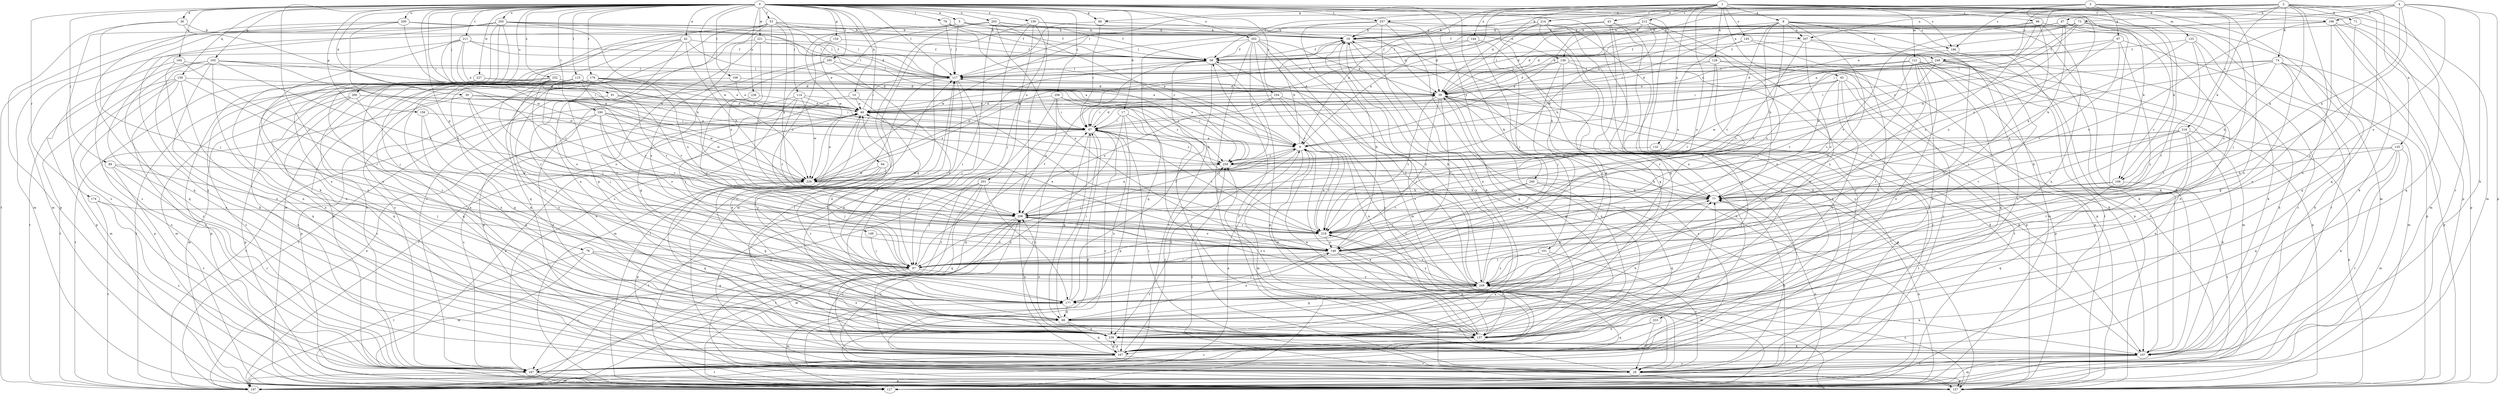 strict digraph  {
0;
1;
2;
3;
4;
5;
8;
9;
10;
17;
19;
29;
30;
36;
39;
42;
43;
45;
47;
49;
53;
58;
66;
67;
68;
71;
73;
74;
77;
78;
79;
87;
89;
91;
94;
96;
97;
101;
106;
107;
108;
114;
115;
117;
121;
123;
127;
128;
132;
135;
136;
137;
139;
144;
145;
146;
149;
154;
156;
157;
159;
164;
165;
167;
174;
176;
177;
185;
186;
187;
190;
196;
197;
200;
201;
202;
203;
205;
206;
207;
208;
211;
212;
214;
216;
218;
221;
227;
228;
233;
236;
238;
240;
248;
249;
252;
254;
256;
257;
259;
0 -> 5  [label=a];
0 -> 10  [label=b];
0 -> 17  [label=b];
0 -> 29  [label=c];
0 -> 30  [label=d];
0 -> 36  [label=d];
0 -> 42  [label=e];
0 -> 53  [label=f];
0 -> 66  [label=g];
0 -> 78  [label=i];
0 -> 79  [label=i];
0 -> 87  [label=i];
0 -> 89  [label=j];
0 -> 91  [label=j];
0 -> 94  [label=j];
0 -> 101  [label=k];
0 -> 106  [label=k];
0 -> 108  [label=l];
0 -> 114  [label=l];
0 -> 115  [label=l];
0 -> 117  [label=l];
0 -> 139  [label=o];
0 -> 149  [label=p];
0 -> 154  [label=p];
0 -> 156  [label=p];
0 -> 159  [label=q];
0 -> 164  [label=q];
0 -> 165  [label=q];
0 -> 174  [label=r];
0 -> 176  [label=r];
0 -> 185  [label=s];
0 -> 186  [label=s];
0 -> 190  [label=t];
0 -> 196  [label=t];
0 -> 200  [label=u];
0 -> 201  [label=u];
0 -> 202  [label=u];
0 -> 203  [label=u];
0 -> 205  [label=u];
0 -> 206  [label=u];
0 -> 211  [label=v];
0 -> 221  [label=w];
0 -> 227  [label=w];
0 -> 228  [label=w];
0 -> 233  [label=x];
0 -> 236  [label=x];
0 -> 240  [label=y];
0 -> 252  [label=z];
0 -> 254  [label=z];
0 -> 256  [label=z];
0 -> 257  [label=z];
1 -> 8  [label=a];
1 -> 9  [label=a];
1 -> 39  [label=d];
1 -> 43  [label=e];
1 -> 45  [label=e];
1 -> 87  [label=i];
1 -> 96  [label=j];
1 -> 106  [label=k];
1 -> 121  [label=m];
1 -> 123  [label=m];
1 -> 127  [label=m];
1 -> 128  [label=n];
1 -> 132  [label=n];
1 -> 144  [label=o];
1 -> 145  [label=o];
1 -> 146  [label=o];
1 -> 157  [label=p];
1 -> 177  [label=r];
1 -> 212  [label=v];
1 -> 214  [label=v];
2 -> 9  [label=a];
2 -> 29  [label=c];
2 -> 47  [label=e];
2 -> 58  [label=f];
2 -> 71  [label=h];
2 -> 73  [label=h];
2 -> 74  [label=h];
2 -> 77  [label=h];
2 -> 106  [label=k];
2 -> 135  [label=n];
2 -> 136  [label=n];
2 -> 167  [label=q];
2 -> 207  [label=u];
2 -> 238  [label=x];
2 -> 248  [label=y];
3 -> 66  [label=g];
3 -> 67  [label=g];
3 -> 127  [label=m];
3 -> 146  [label=o];
3 -> 186  [label=s];
3 -> 216  [label=v];
3 -> 238  [label=x];
3 -> 257  [label=z];
4 -> 19  [label=b];
4 -> 49  [label=e];
4 -> 77  [label=h];
4 -> 107  [label=k];
4 -> 117  [label=l];
4 -> 146  [label=o];
4 -> 157  [label=p];
4 -> 196  [label=t];
4 -> 218  [label=v];
5 -> 19  [label=b];
5 -> 58  [label=f];
5 -> 117  [label=l];
5 -> 127  [label=m];
5 -> 136  [label=n];
5 -> 207  [label=u];
5 -> 228  [label=w];
5 -> 238  [label=x];
8 -> 39  [label=d];
8 -> 77  [label=h];
8 -> 87  [label=i];
8 -> 107  [label=k];
8 -> 146  [label=o];
8 -> 186  [label=s];
8 -> 187  [label=s];
8 -> 207  [label=u];
8 -> 218  [label=v];
8 -> 248  [label=y];
8 -> 249  [label=y];
9 -> 19  [label=b];
9 -> 97  [label=j];
9 -> 127  [label=m];
9 -> 137  [label=n];
9 -> 218  [label=v];
9 -> 238  [label=x];
9 -> 259  [label=z];
10 -> 49  [label=e];
10 -> 197  [label=t];
10 -> 249  [label=y];
17 -> 29  [label=c];
17 -> 87  [label=i];
17 -> 157  [label=p];
17 -> 187  [label=s];
17 -> 218  [label=v];
19 -> 58  [label=f];
19 -> 77  [label=h];
19 -> 167  [label=q];
19 -> 238  [label=x];
29 -> 58  [label=f];
29 -> 77  [label=h];
29 -> 87  [label=i];
29 -> 157  [label=p];
29 -> 208  [label=u];
30 -> 9  [label=a];
30 -> 49  [label=e];
30 -> 97  [label=j];
30 -> 197  [label=t];
30 -> 218  [label=v];
36 -> 19  [label=b];
36 -> 97  [label=j];
36 -> 157  [label=p];
36 -> 228  [label=w];
39 -> 49  [label=e];
39 -> 97  [label=j];
39 -> 107  [label=k];
39 -> 137  [label=n];
39 -> 146  [label=o];
39 -> 157  [label=p];
39 -> 187  [label=s];
39 -> 218  [label=v];
42 -> 9  [label=a];
42 -> 58  [label=f];
42 -> 68  [label=g];
42 -> 77  [label=h];
42 -> 157  [label=p];
42 -> 167  [label=q];
42 -> 187  [label=s];
43 -> 19  [label=b];
43 -> 68  [label=g];
43 -> 117  [label=l];
43 -> 177  [label=r];
43 -> 187  [label=s];
43 -> 228  [label=w];
43 -> 238  [label=x];
45 -> 29  [label=c];
45 -> 39  [label=d];
45 -> 137  [label=n];
45 -> 146  [label=o];
45 -> 157  [label=p];
45 -> 197  [label=t];
45 -> 228  [label=w];
47 -> 19  [label=b];
47 -> 39  [label=d];
47 -> 58  [label=f];
47 -> 77  [label=h];
47 -> 167  [label=q];
47 -> 197  [label=t];
47 -> 228  [label=w];
49 -> 87  [label=i];
49 -> 117  [label=l];
49 -> 177  [label=r];
49 -> 187  [label=s];
49 -> 218  [label=v];
53 -> 19  [label=b];
53 -> 58  [label=f];
53 -> 77  [label=h];
53 -> 117  [label=l];
53 -> 127  [label=m];
53 -> 187  [label=s];
53 -> 208  [label=u];
53 -> 238  [label=x];
53 -> 249  [label=y];
58 -> 117  [label=l];
58 -> 157  [label=p];
58 -> 197  [label=t];
58 -> 228  [label=w];
66 -> 19  [label=b];
66 -> 68  [label=g];
66 -> 87  [label=i];
67 -> 58  [label=f];
67 -> 117  [label=l];
67 -> 157  [label=p];
67 -> 208  [label=u];
67 -> 218  [label=v];
67 -> 249  [label=y];
68 -> 87  [label=i];
68 -> 137  [label=n];
68 -> 146  [label=o];
68 -> 167  [label=q];
68 -> 238  [label=x];
71 -> 19  [label=b];
71 -> 167  [label=q];
71 -> 249  [label=y];
73 -> 19  [label=b];
73 -> 39  [label=d];
73 -> 49  [label=e];
73 -> 87  [label=i];
73 -> 97  [label=j];
73 -> 117  [label=l];
73 -> 146  [label=o];
73 -> 218  [label=v];
73 -> 259  [label=z];
74 -> 68  [label=g];
74 -> 77  [label=h];
74 -> 87  [label=i];
74 -> 107  [label=k];
74 -> 117  [label=l];
74 -> 127  [label=m];
74 -> 157  [label=p];
74 -> 259  [label=z];
77 -> 208  [label=u];
78 -> 68  [label=g];
78 -> 97  [label=j];
78 -> 127  [label=m];
78 -> 177  [label=r];
78 -> 197  [label=t];
79 -> 9  [label=a];
79 -> 19  [label=b];
79 -> 58  [label=f];
79 -> 117  [label=l];
87 -> 9  [label=a];
87 -> 29  [label=c];
87 -> 39  [label=d];
87 -> 68  [label=g];
87 -> 157  [label=p];
87 -> 167  [label=q];
87 -> 218  [label=v];
87 -> 238  [label=x];
87 -> 259  [label=z];
89 -> 29  [label=c];
89 -> 97  [label=j];
89 -> 187  [label=s];
89 -> 228  [label=w];
91 -> 49  [label=e];
91 -> 87  [label=i];
91 -> 137  [label=n];
94 -> 97  [label=j];
94 -> 157  [label=p];
94 -> 177  [label=r];
94 -> 228  [label=w];
96 -> 19  [label=b];
96 -> 107  [label=k];
96 -> 137  [label=n];
96 -> 177  [label=r];
96 -> 218  [label=v];
96 -> 249  [label=y];
97 -> 58  [label=f];
97 -> 187  [label=s];
97 -> 238  [label=x];
97 -> 249  [label=y];
101 -> 29  [label=c];
101 -> 97  [label=j];
101 -> 238  [label=x];
101 -> 249  [label=y];
106 -> 77  [label=h];
106 -> 97  [label=j];
106 -> 167  [label=q];
106 -> 187  [label=s];
107 -> 29  [label=c];
107 -> 39  [label=d];
107 -> 127  [label=m];
107 -> 187  [label=s];
108 -> 39  [label=d];
108 -> 49  [label=e];
108 -> 197  [label=t];
114 -> 49  [label=e];
114 -> 97  [label=j];
114 -> 197  [label=t];
114 -> 218  [label=v];
114 -> 228  [label=w];
114 -> 259  [label=z];
115 -> 39  [label=d];
115 -> 146  [label=o];
115 -> 187  [label=s];
115 -> 218  [label=v];
115 -> 238  [label=x];
115 -> 259  [label=z];
117 -> 39  [label=d];
117 -> 97  [label=j];
117 -> 127  [label=m];
117 -> 137  [label=n];
121 -> 39  [label=d];
121 -> 117  [label=l];
121 -> 127  [label=m];
121 -> 137  [label=n];
121 -> 157  [label=p];
121 -> 167  [label=q];
121 -> 177  [label=r];
121 -> 187  [label=s];
121 -> 208  [label=u];
121 -> 218  [label=v];
121 -> 238  [label=x];
123 -> 29  [label=c];
123 -> 58  [label=f];
123 -> 77  [label=h];
123 -> 107  [label=k];
123 -> 177  [label=r];
127 -> 19  [label=b];
127 -> 77  [label=h];
127 -> 117  [label=l];
128 -> 29  [label=c];
128 -> 39  [label=d];
128 -> 117  [label=l];
128 -> 146  [label=o];
128 -> 157  [label=p];
128 -> 218  [label=v];
132 -> 197  [label=t];
132 -> 259  [label=z];
135 -> 77  [label=h];
135 -> 107  [label=k];
135 -> 127  [label=m];
135 -> 167  [label=q];
135 -> 197  [label=t];
135 -> 259  [label=z];
136 -> 39  [label=d];
136 -> 97  [label=j];
136 -> 107  [label=k];
136 -> 117  [label=l];
136 -> 157  [label=p];
136 -> 249  [label=y];
137 -> 9  [label=a];
137 -> 19  [label=b];
137 -> 39  [label=d];
137 -> 117  [label=l];
137 -> 187  [label=s];
137 -> 208  [label=u];
137 -> 259  [label=z];
139 -> 19  [label=b];
139 -> 29  [label=c];
139 -> 39  [label=d];
139 -> 97  [label=j];
139 -> 127  [label=m];
139 -> 208  [label=u];
144 -> 58  [label=f];
144 -> 68  [label=g];
144 -> 87  [label=i];
144 -> 97  [label=j];
145 -> 58  [label=f];
145 -> 157  [label=p];
145 -> 208  [label=u];
145 -> 238  [label=x];
146 -> 19  [label=b];
146 -> 49  [label=e];
146 -> 97  [label=j];
146 -> 127  [label=m];
146 -> 137  [label=n];
146 -> 177  [label=r];
146 -> 249  [label=y];
149 -> 97  [label=j];
149 -> 146  [label=o];
154 -> 49  [label=e];
154 -> 58  [label=f];
154 -> 208  [label=u];
156 -> 87  [label=i];
156 -> 97  [label=j];
156 -> 137  [label=n];
157 -> 49  [label=e];
157 -> 249  [label=y];
157 -> 259  [label=z];
159 -> 39  [label=d];
159 -> 127  [label=m];
159 -> 157  [label=p];
159 -> 167  [label=q];
159 -> 177  [label=r];
159 -> 187  [label=s];
159 -> 197  [label=t];
164 -> 97  [label=j];
164 -> 117  [label=l];
164 -> 137  [label=n];
164 -> 157  [label=p];
165 -> 29  [label=c];
165 -> 87  [label=i];
165 -> 107  [label=k];
165 -> 117  [label=l];
165 -> 137  [label=n];
165 -> 197  [label=t];
165 -> 208  [label=u];
165 -> 228  [label=w];
165 -> 238  [label=x];
167 -> 29  [label=c];
167 -> 77  [label=h];
167 -> 87  [label=i];
167 -> 197  [label=t];
167 -> 218  [label=v];
167 -> 238  [label=x];
167 -> 259  [label=z];
174 -> 187  [label=s];
174 -> 197  [label=t];
174 -> 208  [label=u];
176 -> 9  [label=a];
176 -> 39  [label=d];
176 -> 127  [label=m];
176 -> 137  [label=n];
176 -> 157  [label=p];
176 -> 167  [label=q];
176 -> 177  [label=r];
176 -> 187  [label=s];
176 -> 208  [label=u];
176 -> 218  [label=v];
176 -> 238  [label=x];
176 -> 259  [label=z];
177 -> 49  [label=e];
177 -> 58  [label=f];
177 -> 68  [label=g];
177 -> 87  [label=i];
177 -> 127  [label=m];
185 -> 68  [label=g];
185 -> 117  [label=l];
185 -> 157  [label=p];
185 -> 249  [label=y];
186 -> 107  [label=k];
186 -> 197  [label=t];
186 -> 249  [label=y];
187 -> 9  [label=a];
187 -> 127  [label=m];
187 -> 157  [label=p];
187 -> 197  [label=t];
190 -> 87  [label=i];
190 -> 146  [label=o];
190 -> 197  [label=t];
190 -> 218  [label=v];
190 -> 228  [label=w];
190 -> 238  [label=x];
190 -> 259  [label=z];
196 -> 19  [label=b];
196 -> 107  [label=k];
196 -> 127  [label=m];
196 -> 137  [label=n];
196 -> 157  [label=p];
196 -> 218  [label=v];
197 -> 9  [label=a];
197 -> 49  [label=e];
197 -> 77  [label=h];
200 -> 19  [label=b];
200 -> 117  [label=l];
200 -> 146  [label=o];
200 -> 167  [label=q];
200 -> 187  [label=s];
200 -> 228  [label=w];
201 -> 77  [label=h];
201 -> 97  [label=j];
201 -> 157  [label=p];
201 -> 167  [label=q];
201 -> 177  [label=r];
201 -> 197  [label=t];
202 -> 29  [label=c];
202 -> 39  [label=d];
202 -> 58  [label=f];
202 -> 127  [label=m];
202 -> 137  [label=n];
202 -> 167  [label=q];
202 -> 218  [label=v];
202 -> 249  [label=y];
202 -> 259  [label=z];
203 -> 19  [label=b];
203 -> 29  [label=c];
203 -> 58  [label=f];
203 -> 146  [label=o];
203 -> 177  [label=r];
203 -> 187  [label=s];
203 -> 259  [label=z];
205 -> 19  [label=b];
205 -> 39  [label=d];
205 -> 77  [label=h];
205 -> 107  [label=k];
205 -> 117  [label=l];
205 -> 127  [label=m];
205 -> 167  [label=q];
205 -> 177  [label=r];
205 -> 187  [label=s];
205 -> 197  [label=t];
205 -> 238  [label=x];
206 -> 29  [label=c];
206 -> 49  [label=e];
206 -> 68  [label=g];
206 -> 127  [label=m];
206 -> 157  [label=p];
206 -> 228  [label=w];
207 -> 58  [label=f];
207 -> 127  [label=m];
207 -> 146  [label=o];
207 -> 157  [label=p];
207 -> 218  [label=v];
208 -> 9  [label=a];
208 -> 29  [label=c];
208 -> 127  [label=m];
208 -> 146  [label=o];
208 -> 197  [label=t];
208 -> 218  [label=v];
211 -> 49  [label=e];
211 -> 58  [label=f];
211 -> 87  [label=i];
211 -> 117  [label=l];
211 -> 137  [label=n];
211 -> 167  [label=q];
211 -> 218  [label=v];
212 -> 9  [label=a];
212 -> 19  [label=b];
212 -> 39  [label=d];
212 -> 49  [label=e];
212 -> 228  [label=w];
212 -> 238  [label=x];
212 -> 249  [label=y];
214 -> 9  [label=a];
214 -> 19  [label=b];
214 -> 29  [label=c];
214 -> 68  [label=g];
214 -> 97  [label=j];
214 -> 167  [label=q];
214 -> 187  [label=s];
216 -> 9  [label=a];
216 -> 77  [label=h];
216 -> 107  [label=k];
216 -> 137  [label=n];
216 -> 157  [label=p];
216 -> 177  [label=r];
216 -> 208  [label=u];
216 -> 259  [label=z];
218 -> 9  [label=a];
218 -> 146  [label=o];
221 -> 9  [label=a];
221 -> 58  [label=f];
221 -> 177  [label=r];
221 -> 187  [label=s];
221 -> 208  [label=u];
227 -> 39  [label=d];
227 -> 49  [label=e];
227 -> 187  [label=s];
227 -> 238  [label=x];
228 -> 49  [label=e];
228 -> 68  [label=g];
228 -> 77  [label=h];
228 -> 167  [label=q];
233 -> 29  [label=c];
233 -> 137  [label=n];
233 -> 167  [label=q];
236 -> 49  [label=e];
236 -> 146  [label=o];
238 -> 77  [label=h];
238 -> 107  [label=k];
238 -> 117  [label=l];
238 -> 167  [label=q];
238 -> 208  [label=u];
240 -> 77  [label=h];
240 -> 97  [label=j];
240 -> 167  [label=q];
240 -> 218  [label=v];
248 -> 39  [label=d];
248 -> 49  [label=e];
248 -> 87  [label=i];
248 -> 107  [label=k];
248 -> 117  [label=l];
248 -> 137  [label=n];
248 -> 177  [label=r];
248 -> 228  [label=w];
248 -> 249  [label=y];
249 -> 19  [label=b];
249 -> 49  [label=e];
249 -> 58  [label=f];
249 -> 68  [label=g];
249 -> 77  [label=h];
249 -> 107  [label=k];
249 -> 177  [label=r];
249 -> 208  [label=u];
249 -> 218  [label=v];
252 -> 39  [label=d];
252 -> 97  [label=j];
252 -> 146  [label=o];
252 -> 157  [label=p];
252 -> 167  [label=q];
252 -> 218  [label=v];
252 -> 238  [label=x];
254 -> 29  [label=c];
254 -> 49  [label=e];
254 -> 87  [label=i];
254 -> 137  [label=n];
254 -> 208  [label=u];
254 -> 249  [label=y];
256 -> 49  [label=e];
256 -> 77  [label=h];
256 -> 87  [label=i];
256 -> 107  [label=k];
256 -> 197  [label=t];
256 -> 208  [label=u];
257 -> 19  [label=b];
257 -> 39  [label=d];
257 -> 77  [label=h];
257 -> 187  [label=s];
257 -> 197  [label=t];
257 -> 228  [label=w];
257 -> 238  [label=x];
259 -> 77  [label=h];
259 -> 117  [label=l];
259 -> 228  [label=w];
}
